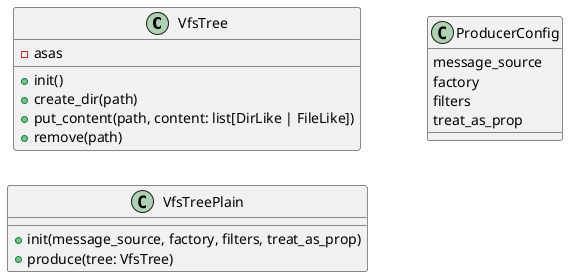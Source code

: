 @startuml

left to right direction

class VfsTree {
    +init()
    +create_dir(path)
    +put_content(path, content: list[DirLike | FileLike])
    +remove(path)
    -asas
}

class VfsTreePlain {
    +init(message_source, factory, filters, treat_as_prop)
    +produce(tree: VfsTree)
}

class ProducerConfig {
    message_source
    factory
    filters
    treat_as_prop
}

@enduml